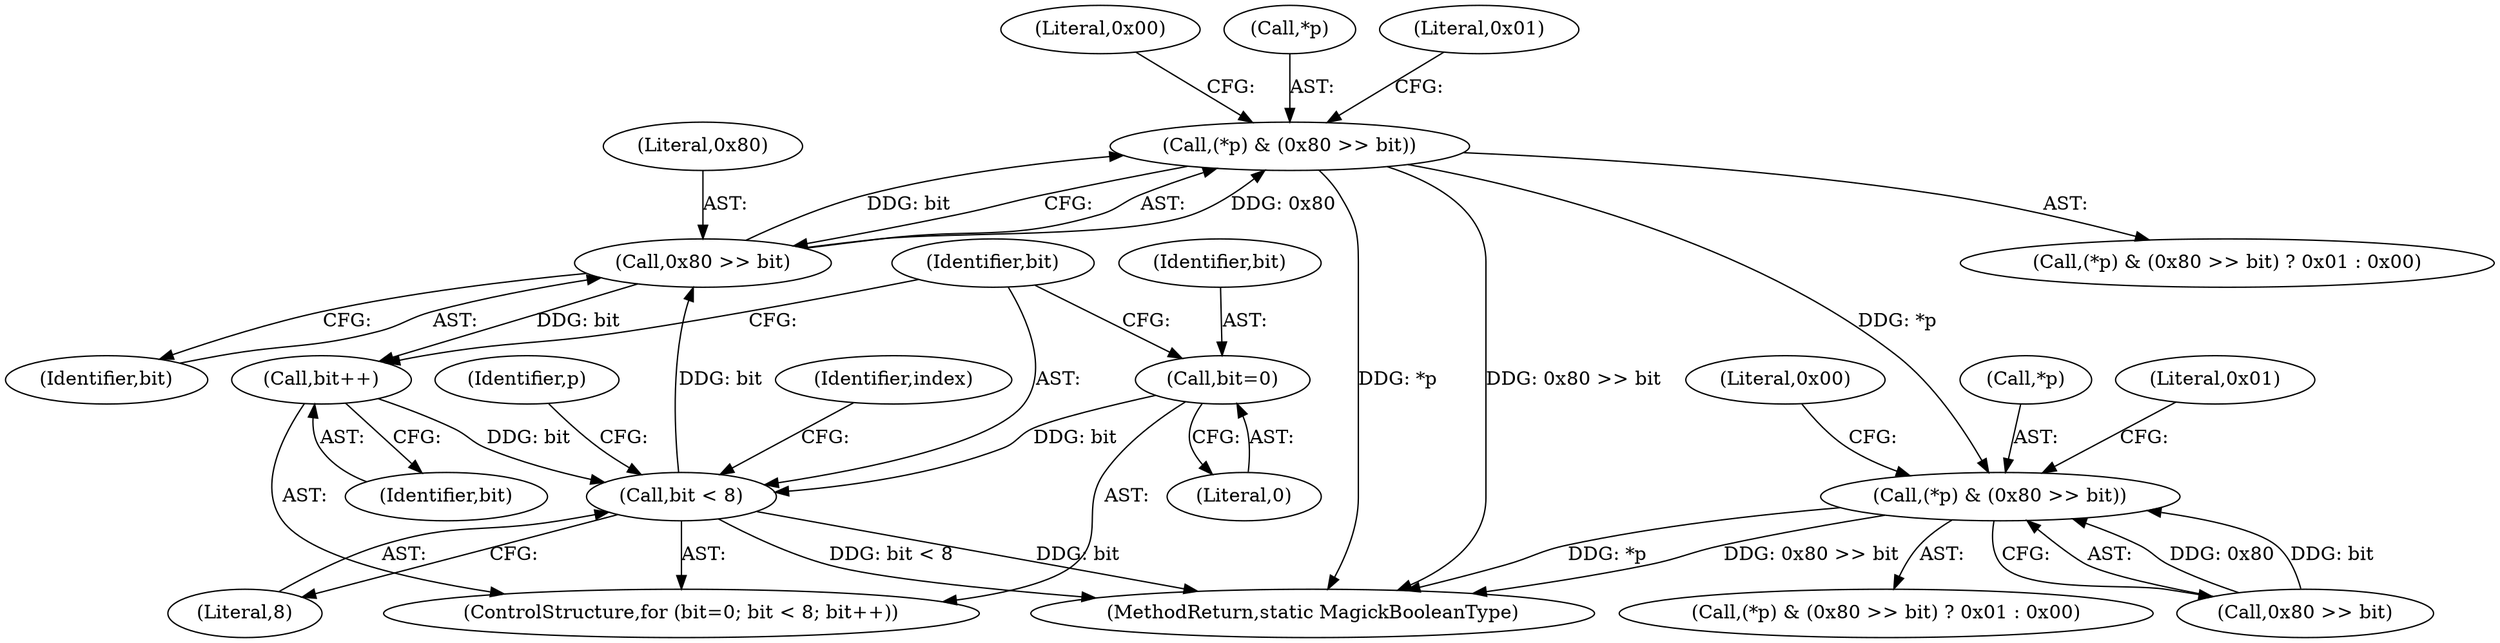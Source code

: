 digraph "0_ImageMagick_cc4ac341f29fa368da6ef01c207deaf8c61f6a2e@pointer" {
"1000170" [label="(Call,(*p) & (0x80 >> bit))"];
"1000173" [label="(Call,0x80 >> bit)"];
"1000161" [label="(Call,bit < 8)"];
"1000158" [label="(Call,bit=0)"];
"1000164" [label="(Call,bit++)"];
"1000232" [label="(Call,(*p) & (0x80 >> bit))"];
"1000177" [label="(Literal,0x00)"];
"1000233" [label="(Call,*p)"];
"1000159" [label="(Identifier,bit)"];
"1000238" [label="(Literal,0x01)"];
"1000170" [label="(Call,(*p) & (0x80 >> bit))"];
"1000203" [label="(Identifier,p)"];
"1000231" [label="(Call,(*p) & (0x80 >> bit) ? 0x01 : 0x00)"];
"1000171" [label="(Call,*p)"];
"1000169" [label="(Call,(*p) & (0x80 >> bit) ? 0x01 : 0x00)"];
"1000174" [label="(Literal,0x80)"];
"1000168" [label="(Identifier,index)"];
"1000176" [label="(Literal,0x01)"];
"1000164" [label="(Call,bit++)"];
"1000807" [label="(MethodReturn,static MagickBooleanType)"];
"1000175" [label="(Identifier,bit)"];
"1000163" [label="(Literal,8)"];
"1000235" [label="(Call,0x80 >> bit)"];
"1000160" [label="(Literal,0)"];
"1000173" [label="(Call,0x80 >> bit)"];
"1000158" [label="(Call,bit=0)"];
"1000165" [label="(Identifier,bit)"];
"1000162" [label="(Identifier,bit)"];
"1000157" [label="(ControlStructure,for (bit=0; bit < 8; bit++))"];
"1000239" [label="(Literal,0x00)"];
"1000232" [label="(Call,(*p) & (0x80 >> bit))"];
"1000161" [label="(Call,bit < 8)"];
"1000170" -> "1000169"  [label="AST: "];
"1000170" -> "1000173"  [label="CFG: "];
"1000171" -> "1000170"  [label="AST: "];
"1000173" -> "1000170"  [label="AST: "];
"1000176" -> "1000170"  [label="CFG: "];
"1000177" -> "1000170"  [label="CFG: "];
"1000170" -> "1000807"  [label="DDG: 0x80 >> bit"];
"1000170" -> "1000807"  [label="DDG: *p"];
"1000173" -> "1000170"  [label="DDG: 0x80"];
"1000173" -> "1000170"  [label="DDG: bit"];
"1000170" -> "1000232"  [label="DDG: *p"];
"1000173" -> "1000175"  [label="CFG: "];
"1000174" -> "1000173"  [label="AST: "];
"1000175" -> "1000173"  [label="AST: "];
"1000173" -> "1000164"  [label="DDG: bit"];
"1000161" -> "1000173"  [label="DDG: bit"];
"1000161" -> "1000157"  [label="AST: "];
"1000161" -> "1000163"  [label="CFG: "];
"1000162" -> "1000161"  [label="AST: "];
"1000163" -> "1000161"  [label="AST: "];
"1000168" -> "1000161"  [label="CFG: "];
"1000203" -> "1000161"  [label="CFG: "];
"1000161" -> "1000807"  [label="DDG: bit"];
"1000161" -> "1000807"  [label="DDG: bit < 8"];
"1000158" -> "1000161"  [label="DDG: bit"];
"1000164" -> "1000161"  [label="DDG: bit"];
"1000158" -> "1000157"  [label="AST: "];
"1000158" -> "1000160"  [label="CFG: "];
"1000159" -> "1000158"  [label="AST: "];
"1000160" -> "1000158"  [label="AST: "];
"1000162" -> "1000158"  [label="CFG: "];
"1000164" -> "1000157"  [label="AST: "];
"1000164" -> "1000165"  [label="CFG: "];
"1000165" -> "1000164"  [label="AST: "];
"1000162" -> "1000164"  [label="CFG: "];
"1000232" -> "1000231"  [label="AST: "];
"1000232" -> "1000235"  [label="CFG: "];
"1000233" -> "1000232"  [label="AST: "];
"1000235" -> "1000232"  [label="AST: "];
"1000238" -> "1000232"  [label="CFG: "];
"1000239" -> "1000232"  [label="CFG: "];
"1000232" -> "1000807"  [label="DDG: *p"];
"1000232" -> "1000807"  [label="DDG: 0x80 >> bit"];
"1000235" -> "1000232"  [label="DDG: 0x80"];
"1000235" -> "1000232"  [label="DDG: bit"];
}
